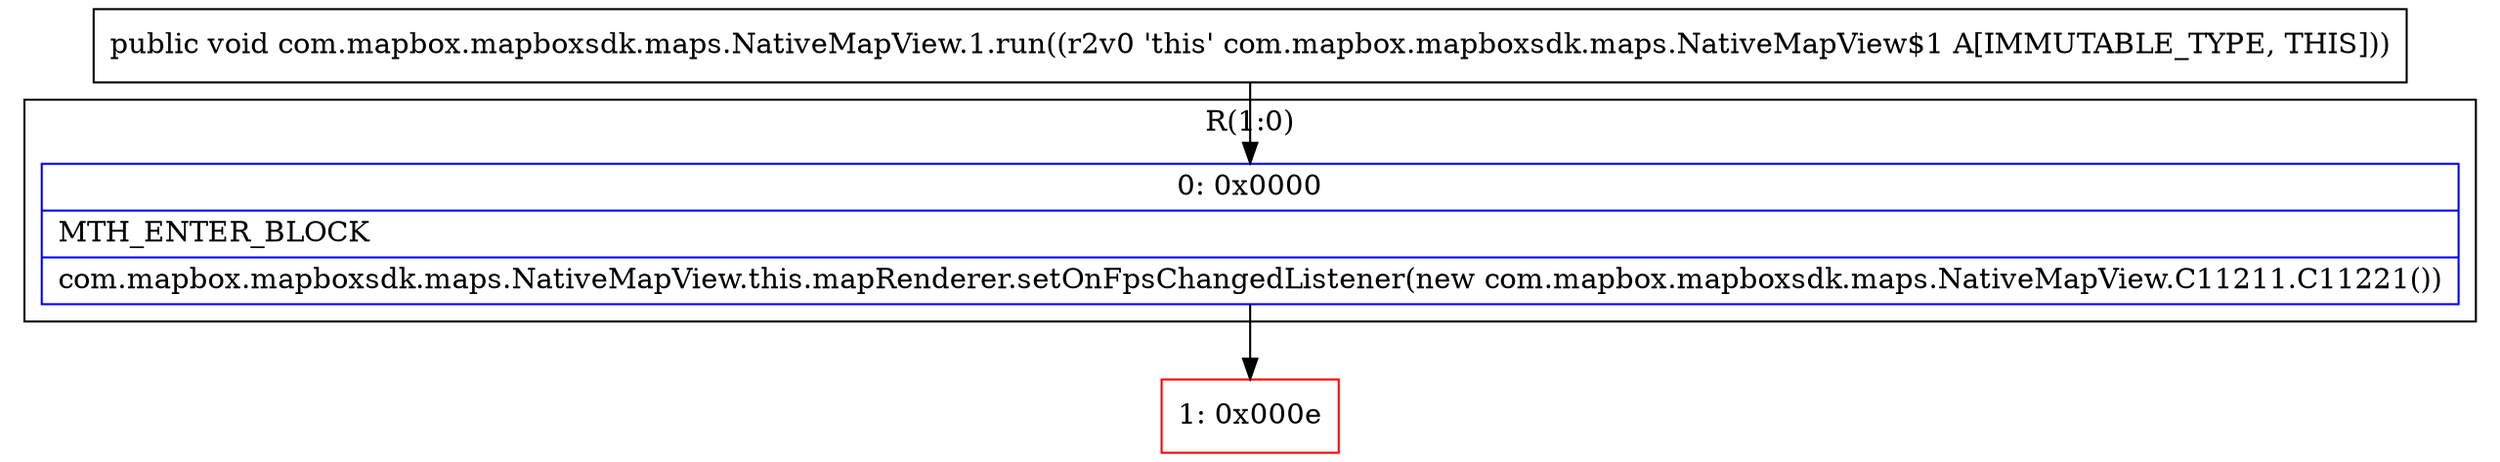 digraph "CFG forcom.mapbox.mapboxsdk.maps.NativeMapView.1.run()V" {
subgraph cluster_Region_125440508 {
label = "R(1:0)";
node [shape=record,color=blue];
Node_0 [shape=record,label="{0\:\ 0x0000|MTH_ENTER_BLOCK\l|com.mapbox.mapboxsdk.maps.NativeMapView.this.mapRenderer.setOnFpsChangedListener(new com.mapbox.mapboxsdk.maps.NativeMapView.C11211.C11221())\l}"];
}
Node_1 [shape=record,color=red,label="{1\:\ 0x000e}"];
MethodNode[shape=record,label="{public void com.mapbox.mapboxsdk.maps.NativeMapView.1.run((r2v0 'this' com.mapbox.mapboxsdk.maps.NativeMapView$1 A[IMMUTABLE_TYPE, THIS])) }"];
MethodNode -> Node_0;
Node_0 -> Node_1;
}

